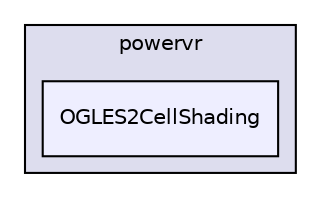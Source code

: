 digraph "PVR/SDK_3.4/Examples/Intermediate/CellShading/OGLES2/Build/Android/src/com/powervr/OGLES2CellShading" {
  compound=true
  node [ fontsize="10", fontname="Helvetica"];
  edge [ labelfontsize="10", labelfontname="Helvetica"];
  subgraph clusterdir_c207d1995abf4d21325423656e3b597d {
    graph [ bgcolor="#ddddee", pencolor="black", label="powervr" fontname="Helvetica", fontsize="10", URL="dir_c207d1995abf4d21325423656e3b597d.html"]
  dir_89b47ac85fc88433226956073244bc07 [shape=box, label="OGLES2CellShading", style="filled", fillcolor="#eeeeff", pencolor="black", URL="dir_89b47ac85fc88433226956073244bc07.html"];
  }
}
